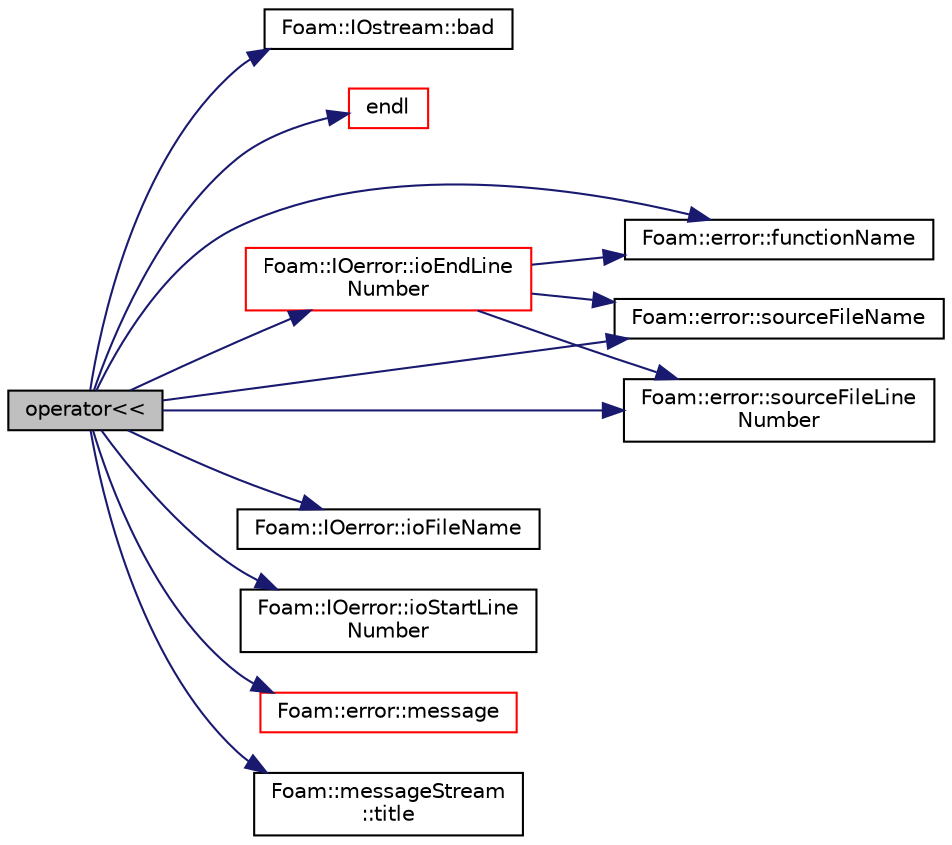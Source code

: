 digraph "operator&lt;&lt;"
{
  bgcolor="transparent";
  edge [fontname="Helvetica",fontsize="10",labelfontname="Helvetica",labelfontsize="10"];
  node [fontname="Helvetica",fontsize="10",shape=record];
  rankdir="LR";
  Node1 [label="operator\<\<",height=0.2,width=0.4,color="black", fillcolor="grey75", style="filled", fontcolor="black"];
  Node1 -> Node2 [color="midnightblue",fontsize="10",style="solid",fontname="Helvetica"];
  Node2 [label="Foam::IOstream::bad",height=0.2,width=0.4,color="black",URL="$a01203.html#ae5145c481e0280c8b6b365e616058d36",tooltip="Return true if stream is corrupted. "];
  Node1 -> Node3 [color="midnightblue",fontsize="10",style="solid",fontname="Helvetica"];
  Node3 [label="endl",height=0.2,width=0.4,color="red",URL="$a10974.html#a2db8fe02a0d3909e9351bb4275b23ce4",tooltip="Add newline and flush stream. "];
  Node1 -> Node4 [color="midnightblue",fontsize="10",style="solid",fontname="Helvetica"];
  Node4 [label="Foam::error::functionName",height=0.2,width=0.4,color="black",URL="$a00684.html#a31d3076007182696c6efe34d0bc186c1"];
  Node1 -> Node5 [color="midnightblue",fontsize="10",style="solid",fontname="Helvetica"];
  Node5 [label="Foam::IOerror::ioEndLine\lNumber",height=0.2,width=0.4,color="red",URL="$a01191.html#a094b74227038eea15fbe19ee92cd391c"];
  Node5 -> Node4 [color="midnightblue",fontsize="10",style="solid",fontname="Helvetica"];
  Node5 -> Node6 [color="midnightblue",fontsize="10",style="solid",fontname="Helvetica"];
  Node6 [label="Foam::error::sourceFileName",height=0.2,width=0.4,color="black",URL="$a00684.html#a5640f2429df51f0923a0793fdc1d0364"];
  Node5 -> Node7 [color="midnightblue",fontsize="10",style="solid",fontname="Helvetica"];
  Node7 [label="Foam::error::sourceFileLine\lNumber",height=0.2,width=0.4,color="black",URL="$a00684.html#a93a44c924c66f5d8117aabfe117da7b7"];
  Node1 -> Node8 [color="midnightblue",fontsize="10",style="solid",fontname="Helvetica"];
  Node8 [label="Foam::IOerror::ioFileName",height=0.2,width=0.4,color="black",URL="$a01191.html#a9d25a84d95ebe0303ee5bb8c0c64b61f"];
  Node1 -> Node9 [color="midnightblue",fontsize="10",style="solid",fontname="Helvetica"];
  Node9 [label="Foam::IOerror::ioStartLine\lNumber",height=0.2,width=0.4,color="black",URL="$a01191.html#a9726ad810e299bd90740aa8484c2257b"];
  Node1 -> Node10 [color="midnightblue",fontsize="10",style="solid",fontname="Helvetica"];
  Node10 [label="Foam::error::message",height=0.2,width=0.4,color="red",URL="$a00684.html#ab3fca5e1d785173a7172306993979dc4"];
  Node1 -> Node7 [color="midnightblue",fontsize="10",style="solid",fontname="Helvetica"];
  Node1 -> Node6 [color="midnightblue",fontsize="10",style="solid",fontname="Helvetica"];
  Node1 -> Node11 [color="midnightblue",fontsize="10",style="solid",fontname="Helvetica"];
  Node11 [label="Foam::messageStream\l::title",height=0.2,width=0.4,color="black",URL="$a01515.html#a5bfa0e176f59a36f076c1c31e5d60557",tooltip="Return the title of this error type. "];
}
